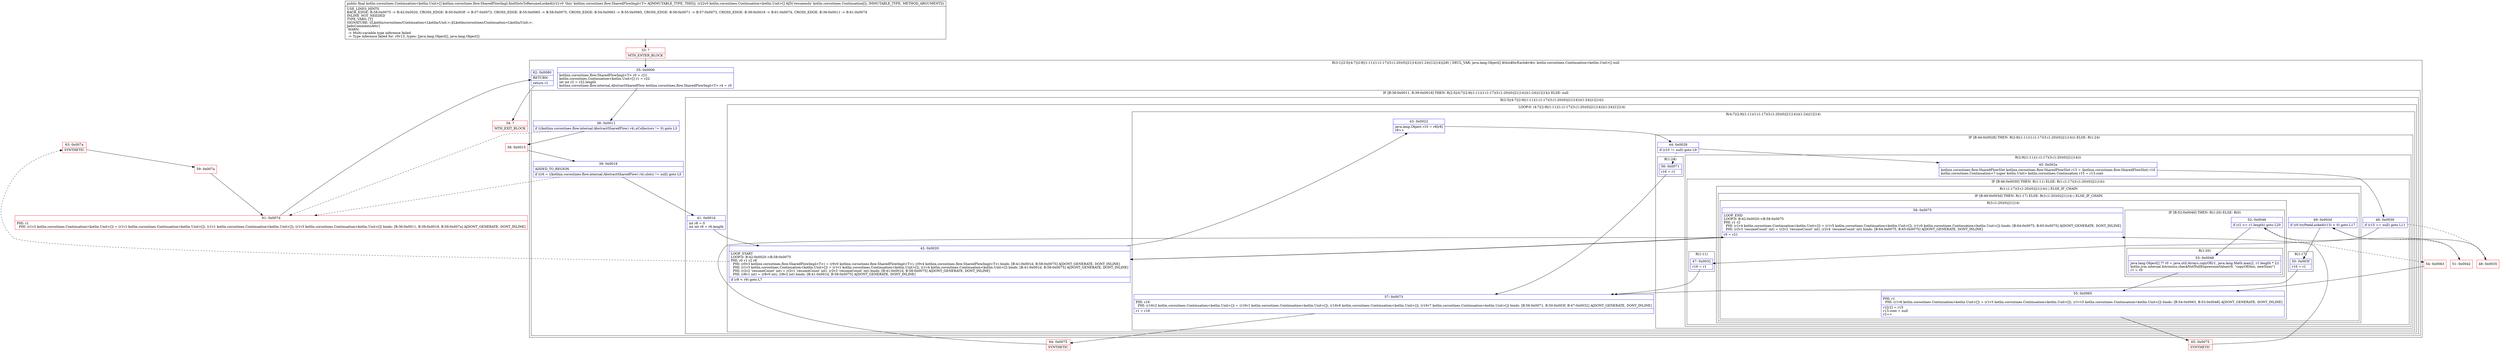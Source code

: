 digraph "CFG forkotlinx.coroutines.flow.SharedFlowImpl.findSlotsToResumeLocked([Lkotlin\/coroutines\/Continuation;)[Lkotlin\/coroutines\/Continuation;" {
subgraph cluster_Region_1419316086 {
label = "R(3:1|(2:5|(4:7|(2:9|(1:11)(1:(1:17)(3:(1:20)(0)|21|14)))(1:24)|12|14))|28) | DECL_VAR: java.lang.Object[] $this$forEach$iv$iv, kotlin.coroutines.Continuation\<kotlin.Unit\>[] null\l";
node [shape=record,color=blue];
Node_35 [shape=record,label="{35\:\ 0x0000|kotlinx.coroutines.flow.SharedFlowImpl\<T\> r0 = r21\lkotlin.coroutines.Continuation\<kotlin.Unit\>[] r1 = r22\lint int r2 = r22.length\lkotlinx.coroutines.flow.internal.AbstractSharedFlow kotlinx.coroutines.flow.SharedFlowImpl\<T\> r4 = r0\l}"];
subgraph cluster_IfRegion_709911687 {
label = "IF [B:36:0x0011, B:39:0x0019] THEN: R(2:5|(4:7|(2:9|(1:11)(1:(1:17)(3:(1:20)(0)|21|14)))(1:24)|12|14)) ELSE: null";
node [shape=record,color=blue];
Node_36 [shape=record,label="{36\:\ 0x0011|if (((kotlinx.coroutines.flow.internal.AbstractSharedFlow) r4).nCollectors != 0) goto L3\l}"];
Node_39 [shape=record,label="{39\:\ 0x0019|ADDED_TO_REGION\l|if ((r6 = ((kotlinx.coroutines.flow.internal.AbstractSharedFlow) r4).slots) != null) goto L5\l}"];
subgraph cluster_Region_1590261038 {
label = "R(2:5|(4:7|(2:9|(1:11)(1:(1:17)(3:(1:20)(0)|21|14)))(1:24)|12|14))";
node [shape=record,color=blue];
Node_41 [shape=record,label="{41\:\ 0x001d|int r8 = 0\lint int r9 = r6.length\l}"];
subgraph cluster_LoopRegion_1707166963 {
label = "LOOP:0: (4:7|(2:9|(1:11)(1:(1:17)(3:(1:20)(0)|21|14)))(1:24)|12|14)";
node [shape=record,color=blue];
Node_42 [shape=record,label="{42\:\ 0x0020|LOOP_START\lLOOP:0: B:42:0x0020\-\>B:58:0x0075\lPHI: r0 r1 r2 r8 \l  PHI: (r0v3 kotlinx.coroutines.flow.SharedFlowImpl\<T\>) = (r0v0 kotlinx.coroutines.flow.SharedFlowImpl\<T\>), (r0v4 kotlinx.coroutines.flow.SharedFlowImpl\<T\>) binds: [B:41:0x001d, B:58:0x0075] A[DONT_GENERATE, DONT_INLINE]\l  PHI: (r1v3 kotlin.coroutines.Continuation\<kotlin.Unit\>[]) = (r1v1 kotlin.coroutines.Continuation\<kotlin.Unit\>[]), (r1v4 kotlin.coroutines.Continuation\<kotlin.Unit\>[]) binds: [B:41:0x001d, B:58:0x0075] A[DONT_GENERATE, DONT_INLINE]\l  PHI: (r2v2 'resumeCount' int) = (r2v1 'resumeCount' int), (r2v3 'resumeCount' int) binds: [B:41:0x001d, B:58:0x0075] A[DONT_GENERATE, DONT_INLINE]\l  PHI: (r8v1 int) = (r8v0 int), (r8v2 int) binds: [B:41:0x001d, B:58:0x0075] A[DONT_GENERATE, DONT_INLINE]\l|if (r8 \< r9) goto L7\l}"];
subgraph cluster_Region_1396210807 {
label = "R(4:7|(2:9|(1:11)(1:(1:17)(3:(1:20)(0)|21|14)))(1:24)|12|14)";
node [shape=record,color=blue];
Node_43 [shape=record,label="{43\:\ 0x0022|java.lang.Object r10 = r6[r8]\lr8++\l}"];
subgraph cluster_IfRegion_25540575 {
label = "IF [B:44:0x0028] THEN: R(2:9|(1:11)(1:(1:17)(3:(1:20)(0)|21|14))) ELSE: R(1:24)";
node [shape=record,color=blue];
Node_44 [shape=record,label="{44\:\ 0x0028|if (r10 != null) goto L9\l}"];
subgraph cluster_Region_676892468 {
label = "R(2:9|(1:11)(1:(1:17)(3:(1:20)(0)|21|14)))";
node [shape=record,color=blue];
Node_45 [shape=record,label="{45\:\ 0x002a|kotlinx.coroutines.flow.SharedFlowSlot kotlinx.coroutines.flow.SharedFlowSlot r13 = (kotlinx.coroutines.flow.SharedFlowSlot) r10\lkotlin.coroutines.Continuation\<? super kotlin.Unit\> kotlin.coroutines.Continuation r15 = r13.cont\l}"];
subgraph cluster_IfRegion_1034809108 {
label = "IF [B:46:0x0030] THEN: R(1:11) ELSE: R(1:(1:17)(3:(1:20)(0)|21|14))";
node [shape=record,color=blue];
Node_46 [shape=record,label="{46\:\ 0x0030|if (r15 == null) goto L11\l}"];
subgraph cluster_Region_1768602372 {
label = "R(1:11)";
node [shape=record,color=blue];
Node_47 [shape=record,label="{47\:\ 0x0032|r16 = r1\l}"];
}
subgraph cluster_Region_671240569 {
label = "R(1:(1:17)(3:(1:20)(0)|21|14)) | ELSE_IF_CHAIN\l";
node [shape=record,color=blue];
subgraph cluster_IfRegion_16212545 {
label = "IF [B:49:0x003d] THEN: R(1:17) ELSE: R(3:(1:20)(0)|21|14) | ELSE_IF_CHAIN\l";
node [shape=record,color=blue];
Node_49 [shape=record,label="{49\:\ 0x003d|if (r0.tryPeekLocked(r13) \< 0) goto L17\l}"];
subgraph cluster_Region_2032249242 {
label = "R(1:17)";
node [shape=record,color=blue];
Node_50 [shape=record,label="{50\:\ 0x003f|r16 = r1\l}"];
}
subgraph cluster_Region_538617222 {
label = "R(3:(1:20)(0)|21|14)";
node [shape=record,color=blue];
subgraph cluster_IfRegion_1115634069 {
label = "IF [B:52:0x0046] THEN: R(1:20) ELSE: R(0)";
node [shape=record,color=blue];
Node_52 [shape=record,label="{52\:\ 0x0046|if (r2 \>= r1.length) goto L20\l}"];
subgraph cluster_Region_472456082 {
label = "R(1:20)";
node [shape=record,color=blue];
Node_53 [shape=record,label="{53\:\ 0x0048|java.lang.Object[] ?? r0 = java.util.Arrays.copyOf(r1, java.lang.Math.max(2, r1.length * 2))\lkotlin.jvm.internal.Intrinsics.checkNotNullExpressionValue(r0, \"copyOf(this, newSize)\")\lr1 = r0\l}"];
}
subgraph cluster_Region_13318508 {
label = "R(0)";
node [shape=record,color=blue];
}
}
Node_55 [shape=record,label="{55\:\ 0x0065|PHI: r1 \l  PHI: (r1v6 kotlin.coroutines.Continuation\<kotlin.Unit\>[]) = (r1v3 kotlin.coroutines.Continuation\<kotlin.Unit\>[]), (r1v10 kotlin.coroutines.Continuation\<kotlin.Unit\>[]) binds: [B:54:0x0063, B:53:0x0048] A[DONT_GENERATE, DONT_INLINE]\l|r1[r2] = r15\lr13.cont = null\lr2++\l}"];
Node_58 [shape=record,label="{58\:\ 0x0075|LOOP_END\lLOOP:0: B:42:0x0020\-\>B:58:0x0075\lPHI: r1 r2 \l  PHI: (r1v4 kotlin.coroutines.Continuation\<kotlin.Unit\>[]) = (r1v5 kotlin.coroutines.Continuation\<kotlin.Unit\>[]), (r1v6 kotlin.coroutines.Continuation\<kotlin.Unit\>[]) binds: [B:64:0x0075, B:65:0x0075] A[DONT_GENERATE, DONT_INLINE]\l  PHI: (r2v3 'resumeCount' int) = (r2v2 'resumeCount' int), (r2v4 'resumeCount' int) binds: [B:64:0x0075, B:65:0x0075] A[DONT_GENERATE, DONT_INLINE]\l|r0 = r21\l}"];
}
}
}
}
}
subgraph cluster_Region_383668163 {
label = "R(1:24)";
node [shape=record,color=blue];
Node_56 [shape=record,label="{56\:\ 0x0071|r16 = r1\l}"];
}
}
Node_57 [shape=record,label="{57\:\ 0x0073|PHI: r16 \l  PHI: (r16v2 kotlin.coroutines.Continuation\<kotlin.Unit\>[]) = (r16v1 kotlin.coroutines.Continuation\<kotlin.Unit\>[]), (r16v6 kotlin.coroutines.Continuation\<kotlin.Unit\>[]), (r16v7 kotlin.coroutines.Continuation\<kotlin.Unit\>[]) binds: [B:56:0x0071, B:50:0x003f, B:47:0x0032] A[DONT_GENERATE, DONT_INLINE]\l|r1 = r16\l}"];
Node_58 [shape=record,label="{58\:\ 0x0075|LOOP_END\lLOOP:0: B:42:0x0020\-\>B:58:0x0075\lPHI: r1 r2 \l  PHI: (r1v4 kotlin.coroutines.Continuation\<kotlin.Unit\>[]) = (r1v5 kotlin.coroutines.Continuation\<kotlin.Unit\>[]), (r1v6 kotlin.coroutines.Continuation\<kotlin.Unit\>[]) binds: [B:64:0x0075, B:65:0x0075] A[DONT_GENERATE, DONT_INLINE]\l  PHI: (r2v3 'resumeCount' int) = (r2v2 'resumeCount' int), (r2v4 'resumeCount' int) binds: [B:64:0x0075, B:65:0x0075] A[DONT_GENERATE, DONT_INLINE]\l|r0 = r21\l}"];
}
}
}
}
Node_62 [shape=record,label="{62\:\ 0x0080|RETURN\l|return r1\l}"];
}
Node_33 [shape=record,color=red,label="{33\:\ ?|MTH_ENTER_BLOCK\l}"];
Node_38 [shape=record,color=red,label="{38\:\ 0x0015}"];
Node_64 [shape=record,color=red,label="{64\:\ 0x0075|SYNTHETIC\l}"];
Node_48 [shape=record,color=red,label="{48\:\ 0x0035}"];
Node_51 [shape=record,color=red,label="{51\:\ 0x0042}"];
Node_65 [shape=record,color=red,label="{65\:\ 0x0075|SYNTHETIC\l}"];
Node_54 [shape=record,color=red,label="{54\:\ 0x0063}"];
Node_63 [shape=record,color=red,label="{63\:\ 0x007a|SYNTHETIC\l}"];
Node_59 [shape=record,color=red,label="{59\:\ 0x007a}"];
Node_61 [shape=record,color=red,label="{61\:\ 0x007d|PHI: r1 \l  PHI: (r1v2 kotlin.coroutines.Continuation\<kotlin.Unit\>[]) = (r1v1 kotlin.coroutines.Continuation\<kotlin.Unit\>[]), (r1v1 kotlin.coroutines.Continuation\<kotlin.Unit\>[]), (r1v3 kotlin.coroutines.Continuation\<kotlin.Unit\>[]) binds: [B:36:0x0011, B:39:0x0019, B:59:0x007a] A[DONT_GENERATE, DONT_INLINE]\l}"];
Node_34 [shape=record,color=red,label="{34\:\ ?|MTH_EXIT_BLOCK\l}"];
MethodNode[shape=record,label="{public final kotlin.coroutines.Continuation\<kotlin.Unit\>[] kotlinx.coroutines.flow.SharedFlowImpl.findSlotsToResumeLocked((r21v0 'this' kotlinx.coroutines.flow.SharedFlowImpl\<T\> A[IMMUTABLE_TYPE, THIS]), (r22v0 kotlin.coroutines.Continuation\<kotlin.Unit\>[] A[D('resumesIn' kotlin.coroutines.Continuation[]), IMMUTABLE_TYPE, METHOD_ARGUMENT]))  | USE_LINES_HINTS\lBACK_EDGE: B:58:0x0075 \-\> B:42:0x0020, CROSS_EDGE: B:50:0x003f \-\> B:57:0x0073, CROSS_EDGE: B:55:0x0065 \-\> B:58:0x0075, CROSS_EDGE: B:54:0x0063 \-\> B:55:0x0065, CROSS_EDGE: B:56:0x0071 \-\> B:57:0x0073, CROSS_EDGE: B:39:0x0019 \-\> B:61:0x007d, CROSS_EDGE: B:36:0x0011 \-\> B:61:0x007d\lINLINE_NOT_NEEDED\lTYPE_VARS: [T]\lSIGNATURE: ([Lkotlin\/coroutines\/Continuation\<Lkotlin\/Unit;\>;)[Lkotlin\/coroutines\/Continuation\<Lkotlin\/Unit;\>;\lJadxCommentsAttr\{\l WARN: \l \-\> Multi\-variable type inference failed\l \-\> Type inference failed for: r0v13, types: [java.lang.Object[], java.lang.Object]\}\l}"];
MethodNode -> Node_33;Node_35 -> Node_36;
Node_36 -> Node_38;
Node_36 -> Node_61[style=dashed];
Node_39 -> Node_41;
Node_39 -> Node_61[style=dashed];
Node_41 -> Node_42;
Node_42 -> Node_43;
Node_42 -> Node_63[style=dashed];
Node_43 -> Node_44;
Node_44 -> Node_45;
Node_44 -> Node_56[style=dashed];
Node_45 -> Node_46;
Node_46 -> Node_47;
Node_46 -> Node_48[style=dashed];
Node_47 -> Node_57;
Node_49 -> Node_50;
Node_49 -> Node_51[style=dashed];
Node_50 -> Node_57;
Node_52 -> Node_53;
Node_52 -> Node_54[style=dashed];
Node_53 -> Node_55;
Node_55 -> Node_65;
Node_58 -> Node_42;
Node_56 -> Node_57;
Node_57 -> Node_64;
Node_58 -> Node_42;
Node_62 -> Node_34;
Node_33 -> Node_35;
Node_38 -> Node_39;
Node_64 -> Node_58;
Node_48 -> Node_49;
Node_51 -> Node_52;
Node_65 -> Node_58;
Node_54 -> Node_55;
Node_63 -> Node_59;
Node_59 -> Node_61;
Node_61 -> Node_62;
}

